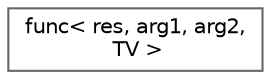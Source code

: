 digraph "类继承关系图"
{
 // LATEX_PDF_SIZE
  bgcolor="transparent";
  edge [fontname=Helvetica,fontsize=10,labelfontname=Helvetica,labelfontsize=10];
  node [fontname=Helvetica,fontsize=10,shape=box,height=0.2,width=0.4];
  rankdir="LR";
  Node0 [id="Node000000",label="func\< res, arg1, arg2,\l TV \>",height=0.2,width=0.4,color="grey40", fillcolor="white", style="filled",URL="$structfunc_3_01res_00_01arg1_00_01arg2_00_01_t_v_01_4.html",tooltip=" "];
}
